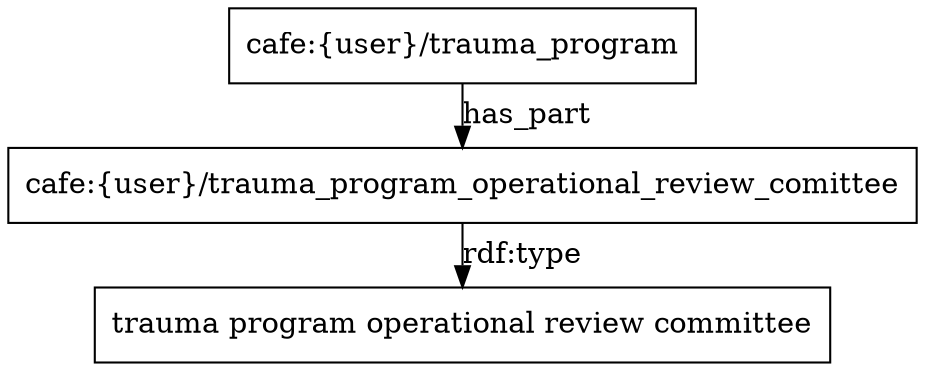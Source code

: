 digraph g { node [shape=rectangle];
graph [splines=true, nodesep=.5, ranksep=0, overlap=false];
"cafe:{user}/trauma_program" -> "cafe:{user}/trauma_program_operational_review_comittee" [label="has_part"]
"cafe:{user}/trauma_program_operational_review_comittee" -> "trauma program operational review committee" [label="rdf:type"]
}